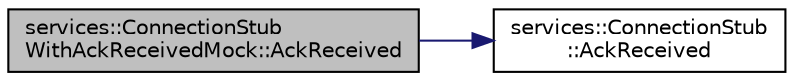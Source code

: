 digraph "services::ConnectionStubWithAckReceivedMock::AckReceived"
{
 // INTERACTIVE_SVG=YES
  edge [fontname="Helvetica",fontsize="10",labelfontname="Helvetica",labelfontsize="10"];
  node [fontname="Helvetica",fontsize="10",shape=record];
  rankdir="LR";
  Node3 [label="services::ConnectionStub\lWithAckReceivedMock::AckReceived",height=0.2,width=0.4,color="black", fillcolor="grey75", style="filled", fontcolor="black"];
  Node3 -> Node4 [color="midnightblue",fontsize="10",style="solid",fontname="Helvetica"];
  Node4 [label="services::ConnectionStub\l::AckReceived",height=0.2,width=0.4,color="black", fillcolor="white", style="filled",URL="$df/dd3/classservices_1_1_connection_stub.html#a46a431a9b3334870fc62e24785c5819d"];
}
